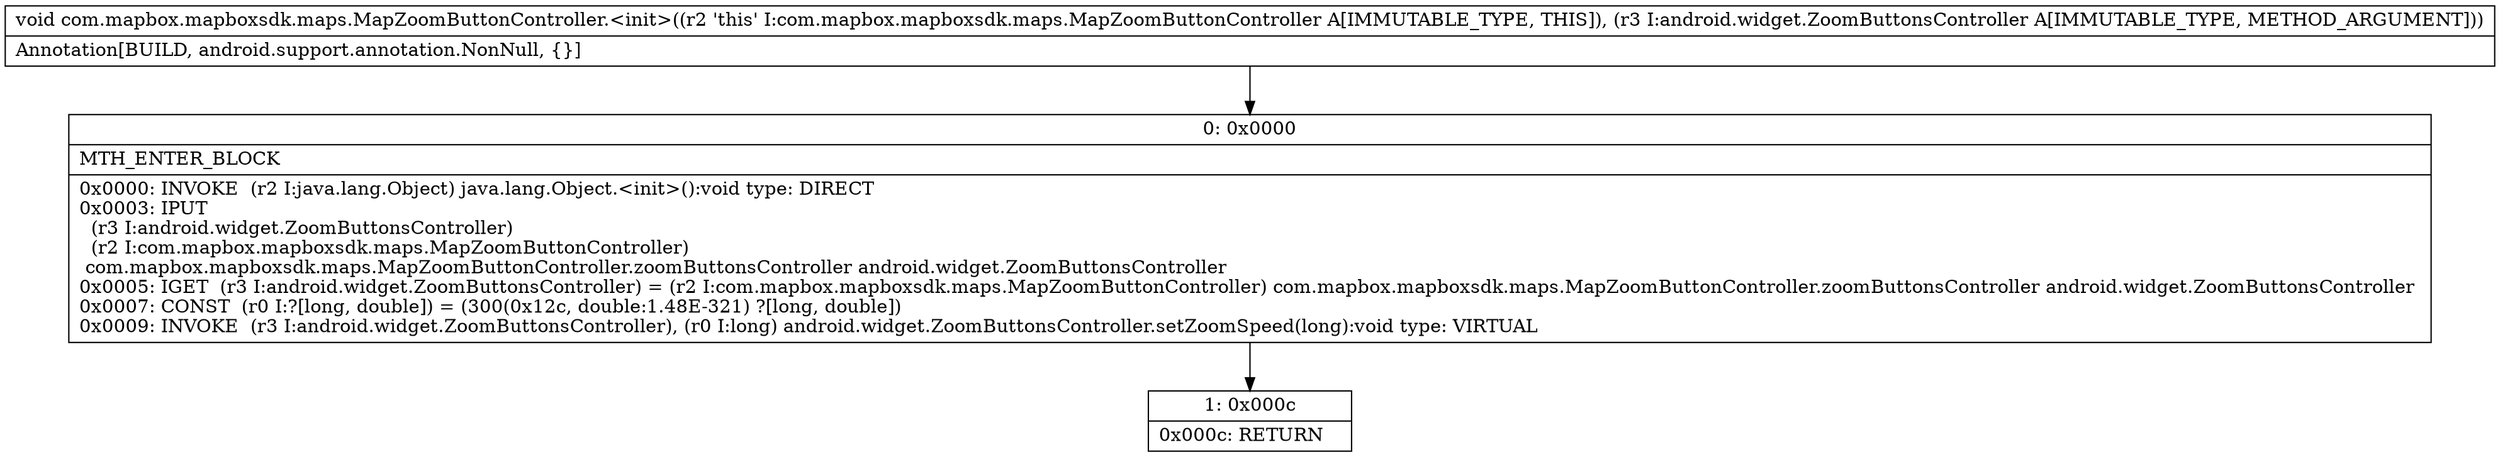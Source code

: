 digraph "CFG forcom.mapbox.mapboxsdk.maps.MapZoomButtonController.\<init\>(Landroid\/widget\/ZoomButtonsController;)V" {
Node_0 [shape=record,label="{0\:\ 0x0000|MTH_ENTER_BLOCK\l|0x0000: INVOKE  (r2 I:java.lang.Object) java.lang.Object.\<init\>():void type: DIRECT \l0x0003: IPUT  \l  (r3 I:android.widget.ZoomButtonsController)\l  (r2 I:com.mapbox.mapboxsdk.maps.MapZoomButtonController)\l com.mapbox.mapboxsdk.maps.MapZoomButtonController.zoomButtonsController android.widget.ZoomButtonsController \l0x0005: IGET  (r3 I:android.widget.ZoomButtonsController) = (r2 I:com.mapbox.mapboxsdk.maps.MapZoomButtonController) com.mapbox.mapboxsdk.maps.MapZoomButtonController.zoomButtonsController android.widget.ZoomButtonsController \l0x0007: CONST  (r0 I:?[long, double]) = (300(0x12c, double:1.48E\-321) ?[long, double]) \l0x0009: INVOKE  (r3 I:android.widget.ZoomButtonsController), (r0 I:long) android.widget.ZoomButtonsController.setZoomSpeed(long):void type: VIRTUAL \l}"];
Node_1 [shape=record,label="{1\:\ 0x000c|0x000c: RETURN   \l}"];
MethodNode[shape=record,label="{void com.mapbox.mapboxsdk.maps.MapZoomButtonController.\<init\>((r2 'this' I:com.mapbox.mapboxsdk.maps.MapZoomButtonController A[IMMUTABLE_TYPE, THIS]), (r3 I:android.widget.ZoomButtonsController A[IMMUTABLE_TYPE, METHOD_ARGUMENT]))  | Annotation[BUILD, android.support.annotation.NonNull, \{\}]\l}"];
MethodNode -> Node_0;
Node_0 -> Node_1;
}

